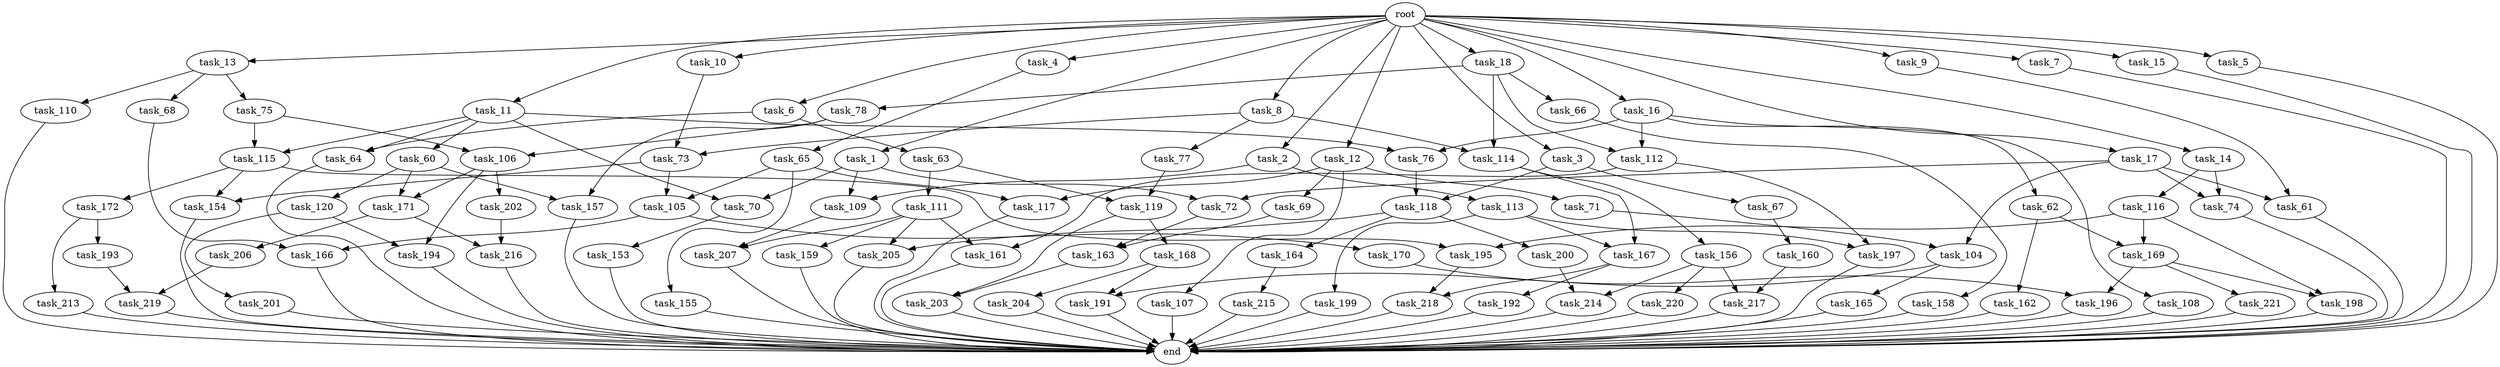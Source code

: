 digraph G {
  task_207 [size="352187318.272000"];
  task_192 [size="695784701.952000"];
  task_16 [size="1.024000"];
  task_168 [size="549755813.888000"];
  task_155 [size="858993459.200000"];
  task_158 [size="34359738.368000"];
  task_12 [size="1.024000"];
  task_172 [size="420906795.008000"];
  task_119 [size="996432412.672000"];
  task_13 [size="1.024000"];
  task_11 [size="1.024000"];
  task_113 [size="34359738.368000"];
  task_68 [size="858993459.200000"];
  task_111 [size="858993459.200000"];
  task_117 [size="1554778161.152000"];
  task_162 [size="858993459.200000"];
  task_62 [size="420906795.008000"];
  task_219 [size="833223655.424000"];
  task_8 [size="1.024000"];
  task_1 [size="1.024000"];
  task_108 [size="420906795.008000"];
  task_156 [size="214748364.800000"];
  task_6 [size="1.024000"];
  task_72 [size="687194767.360000"];
  task_200 [size="549755813.888000"];
  task_63 [size="695784701.952000"];
  task_217 [size="111669149.696000"];
  root [size="0.000000"];
  task_202 [size="858993459.200000"];
  task_216 [size="455266533.376000"];
  task_104 [size="171798691.840000"];
  task_7 [size="1.024000"];
  task_74 [size="352187318.272000"];
  task_118 [size="730144440.320000"];
  task_159 [size="137438953.472000"];
  task_220 [size="77309411.328000"];
  task_106 [size="1005022347.264000"];
  task_157 [size="1005022347.264000"];
  task_198 [size="1005022347.264000"];
  task_214 [size="627065225.216000"];
  task_215 [size="214748364.800000"];
  task_203 [size="687194767.360000"];
  task_115 [size="343597383.680000"];
  task_77 [size="77309411.328000"];
  task_165 [size="77309411.328000"];
  task_2 [size="1.024000"];
  task_110 [size="858993459.200000"];
  task_66 [size="309237645.312000"];
  task_4 [size="1.024000"];
  task_218 [size="1005022347.264000"];
  task_191 [size="498216206.336000"];
  task_112 [size="730144440.320000"];
  task_199 [size="34359738.368000"];
  task_65 [size="214748364.800000"];
  task_73 [size="498216206.336000"];
  task_76 [size="455266533.376000"];
  task_61 [size="833223655.424000"];
  task_107 [size="695784701.952000"];
  task_114 [size="386547056.640000"];
  task_10 [size="1.024000"];
  task_213 [size="34359738.368000"];
  task_14 [size="1.024000"];
  task_163 [size="1408749273.088000"];
  task_69 [size="695784701.952000"];
  task_18 [size="1.024000"];
  task_153 [size="549755813.888000"];
  task_75 [size="858993459.200000"];
  task_64 [size="730144440.320000"];
  task_15 [size="1.024000"];
  task_169 [size="1554778161.152000"];
  end [size="0.000000"];
  task_164 [size="549755813.888000"];
  task_167 [size="249108103.168000"];
  task_196 [size="618475290.624000"];
  task_70 [size="584115552.256000"];
  task_160 [size="309237645.312000"];
  task_193 [size="34359738.368000"];
  task_78 [size="309237645.312000"];
  task_3 [size="1.024000"];
  task_170 [size="34359738.368000"];
  task_166 [size="111669149.696000"];
  task_71 [size="695784701.952000"];
  task_197 [size="584115552.256000"];
  task_105 [size="1168231104.512000"];
  task_201 [size="309237645.312000"];
  task_194 [size="1168231104.512000"];
  task_109 [size="584115552.256000"];
  task_60 [size="34359738.368000"];
  task_154 [size="730144440.320000"];
  task_9 [size="1.024000"];
  task_120 [size="309237645.312000"];
  task_5 [size="1.024000"];
  task_67 [size="420906795.008000"];
  task_161 [size="687194767.360000"];
  task_17 [size="1.024000"];
  task_204 [size="420906795.008000"];
  task_195 [size="1116691496.960000"];
  task_205 [size="687194767.360000"];
  task_116 [size="214748364.800000"];
  task_171 [size="1168231104.512000"];
  task_221 [size="309237645.312000"];
  task_206 [size="34359738.368000"];

  task_207 -> end [size="1.000000"];
  task_192 -> end [size="1.000000"];
  task_16 -> task_108 [size="411041792.000000"];
  task_16 -> task_62 [size="411041792.000000"];
  task_16 -> task_76 [size="411041792.000000"];
  task_16 -> task_112 [size="411041792.000000"];
  task_168 -> task_191 [size="411041792.000000"];
  task_168 -> task_204 [size="411041792.000000"];
  task_155 -> end [size="1.000000"];
  task_158 -> end [size="1.000000"];
  task_12 -> task_71 [size="679477248.000000"];
  task_12 -> task_107 [size="679477248.000000"];
  task_12 -> task_69 [size="679477248.000000"];
  task_12 -> task_117 [size="679477248.000000"];
  task_172 -> task_193 [size="33554432.000000"];
  task_172 -> task_213 [size="33554432.000000"];
  task_119 -> task_168 [size="536870912.000000"];
  task_119 -> task_203 [size="536870912.000000"];
  task_13 -> task_68 [size="838860800.000000"];
  task_13 -> task_75 [size="838860800.000000"];
  task_13 -> task_110 [size="838860800.000000"];
  task_11 -> task_70 [size="33554432.000000"];
  task_11 -> task_60 [size="33554432.000000"];
  task_11 -> task_64 [size="33554432.000000"];
  task_11 -> task_76 [size="33554432.000000"];
  task_11 -> task_115 [size="33554432.000000"];
  task_113 -> task_197 [size="33554432.000000"];
  task_113 -> task_167 [size="33554432.000000"];
  task_113 -> task_199 [size="33554432.000000"];
  task_68 -> task_166 [size="75497472.000000"];
  task_111 -> task_205 [size="134217728.000000"];
  task_111 -> task_159 [size="134217728.000000"];
  task_111 -> task_161 [size="134217728.000000"];
  task_111 -> task_207 [size="134217728.000000"];
  task_117 -> end [size="1.000000"];
  task_162 -> end [size="1.000000"];
  task_62 -> task_162 [size="838860800.000000"];
  task_62 -> task_169 [size="838860800.000000"];
  task_219 -> end [size="1.000000"];
  task_8 -> task_114 [size="75497472.000000"];
  task_8 -> task_73 [size="75497472.000000"];
  task_8 -> task_77 [size="75497472.000000"];
  task_1 -> task_70 [size="536870912.000000"];
  task_1 -> task_72 [size="536870912.000000"];
  task_1 -> task_109 [size="536870912.000000"];
  task_108 -> end [size="1.000000"];
  task_156 -> task_220 [size="75497472.000000"];
  task_156 -> task_214 [size="75497472.000000"];
  task_156 -> task_217 [size="75497472.000000"];
  task_6 -> task_64 [size="679477248.000000"];
  task_6 -> task_63 [size="679477248.000000"];
  task_72 -> task_163 [size="838860800.000000"];
  task_200 -> task_214 [size="536870912.000000"];
  task_63 -> task_111 [size="838860800.000000"];
  task_63 -> task_119 [size="838860800.000000"];
  task_217 -> end [size="1.000000"];
  root -> task_2 [size="1.000000"];
  root -> task_7 [size="1.000000"];
  root -> task_5 [size="1.000000"];
  root -> task_11 [size="1.000000"];
  root -> task_10 [size="1.000000"];
  root -> task_16 [size="1.000000"];
  root -> task_4 [size="1.000000"];
  root -> task_17 [size="1.000000"];
  root -> task_3 [size="1.000000"];
  root -> task_13 [size="1.000000"];
  root -> task_18 [size="1.000000"];
  root -> task_9 [size="1.000000"];
  root -> task_6 [size="1.000000"];
  root -> task_14 [size="1.000000"];
  root -> task_8 [size="1.000000"];
  root -> task_12 [size="1.000000"];
  root -> task_15 [size="1.000000"];
  root -> task_1 [size="1.000000"];
  task_202 -> task_216 [size="411041792.000000"];
  task_216 -> end [size="1.000000"];
  task_104 -> task_191 [size="75497472.000000"];
  task_104 -> task_165 [size="75497472.000000"];
  task_7 -> end [size="1.000000"];
  task_74 -> end [size="1.000000"];
  task_118 -> task_205 [size="536870912.000000"];
  task_118 -> task_164 [size="536870912.000000"];
  task_118 -> task_200 [size="536870912.000000"];
  task_159 -> end [size="1.000000"];
  task_220 -> end [size="1.000000"];
  task_106 -> task_202 [size="838860800.000000"];
  task_106 -> task_194 [size="838860800.000000"];
  task_106 -> task_171 [size="838860800.000000"];
  task_157 -> end [size="1.000000"];
  task_198 -> end [size="1.000000"];
  task_214 -> end [size="1.000000"];
  task_215 -> end [size="1.000000"];
  task_203 -> end [size="1.000000"];
  task_115 -> task_154 [size="411041792.000000"];
  task_115 -> task_172 [size="411041792.000000"];
  task_115 -> task_195 [size="411041792.000000"];
  task_77 -> task_119 [size="134217728.000000"];
  task_165 -> end [size="1.000000"];
  task_2 -> task_113 [size="33554432.000000"];
  task_2 -> task_109 [size="33554432.000000"];
  task_110 -> end [size="1.000000"];
  task_66 -> task_158 [size="33554432.000000"];
  task_4 -> task_65 [size="209715200.000000"];
  task_218 -> end [size="1.000000"];
  task_191 -> end [size="1.000000"];
  task_112 -> task_197 [size="536870912.000000"];
  task_112 -> task_161 [size="536870912.000000"];
  task_199 -> end [size="1.000000"];
  task_65 -> task_105 [size="838860800.000000"];
  task_65 -> task_155 [size="838860800.000000"];
  task_65 -> task_117 [size="838860800.000000"];
  task_73 -> task_105 [size="301989888.000000"];
  task_73 -> task_154 [size="301989888.000000"];
  task_76 -> task_118 [size="301989888.000000"];
  task_61 -> end [size="1.000000"];
  task_107 -> end [size="1.000000"];
  task_114 -> task_156 [size="209715200.000000"];
  task_114 -> task_167 [size="209715200.000000"];
  task_10 -> task_73 [size="411041792.000000"];
  task_213 -> end [size="1.000000"];
  task_14 -> task_74 [size="209715200.000000"];
  task_14 -> task_116 [size="209715200.000000"];
  task_163 -> task_203 [size="134217728.000000"];
  task_69 -> task_163 [size="536870912.000000"];
  task_18 -> task_66 [size="301989888.000000"];
  task_18 -> task_78 [size="301989888.000000"];
  task_18 -> task_112 [size="301989888.000000"];
  task_18 -> task_114 [size="301989888.000000"];
  task_153 -> end [size="1.000000"];
  task_75 -> task_106 [size="301989888.000000"];
  task_75 -> task_115 [size="301989888.000000"];
  task_64 -> end [size="1.000000"];
  task_15 -> end [size="1.000000"];
  task_169 -> task_221 [size="301989888.000000"];
  task_169 -> task_198 [size="301989888.000000"];
  task_169 -> task_196 [size="301989888.000000"];
  task_164 -> task_215 [size="209715200.000000"];
  task_167 -> task_218 [size="679477248.000000"];
  task_167 -> task_192 [size="679477248.000000"];
  task_196 -> end [size="1.000000"];
  task_70 -> task_153 [size="536870912.000000"];
  task_160 -> task_217 [size="33554432.000000"];
  task_193 -> task_219 [size="679477248.000000"];
  task_78 -> task_106 [size="679477248.000000"];
  task_78 -> task_157 [size="679477248.000000"];
  task_3 -> task_118 [size="411041792.000000"];
  task_3 -> task_67 [size="411041792.000000"];
  task_170 -> task_196 [size="301989888.000000"];
  task_166 -> end [size="1.000000"];
  task_71 -> task_104 [size="33554432.000000"];
  task_197 -> end [size="1.000000"];
  task_105 -> task_166 [size="33554432.000000"];
  task_105 -> task_170 [size="33554432.000000"];
  task_201 -> end [size="1.000000"];
  task_194 -> end [size="1.000000"];
  task_109 -> task_207 [size="209715200.000000"];
  task_60 -> task_120 [size="301989888.000000"];
  task_60 -> task_157 [size="301989888.000000"];
  task_60 -> task_171 [size="301989888.000000"];
  task_154 -> end [size="1.000000"];
  task_9 -> task_61 [size="679477248.000000"];
  task_120 -> task_201 [size="301989888.000000"];
  task_120 -> task_194 [size="301989888.000000"];
  task_5 -> end [size="1.000000"];
  task_67 -> task_160 [size="301989888.000000"];
  task_161 -> end [size="1.000000"];
  task_17 -> task_74 [size="134217728.000000"];
  task_17 -> task_72 [size="134217728.000000"];
  task_17 -> task_104 [size="134217728.000000"];
  task_17 -> task_61 [size="134217728.000000"];
  task_204 -> end [size="1.000000"];
  task_195 -> task_218 [size="301989888.000000"];
  task_205 -> end [size="1.000000"];
  task_116 -> task_195 [size="679477248.000000"];
  task_116 -> task_198 [size="679477248.000000"];
  task_116 -> task_169 [size="679477248.000000"];
  task_171 -> task_216 [size="33554432.000000"];
  task_171 -> task_206 [size="33554432.000000"];
  task_221 -> end [size="1.000000"];
  task_206 -> task_219 [size="134217728.000000"];
}
